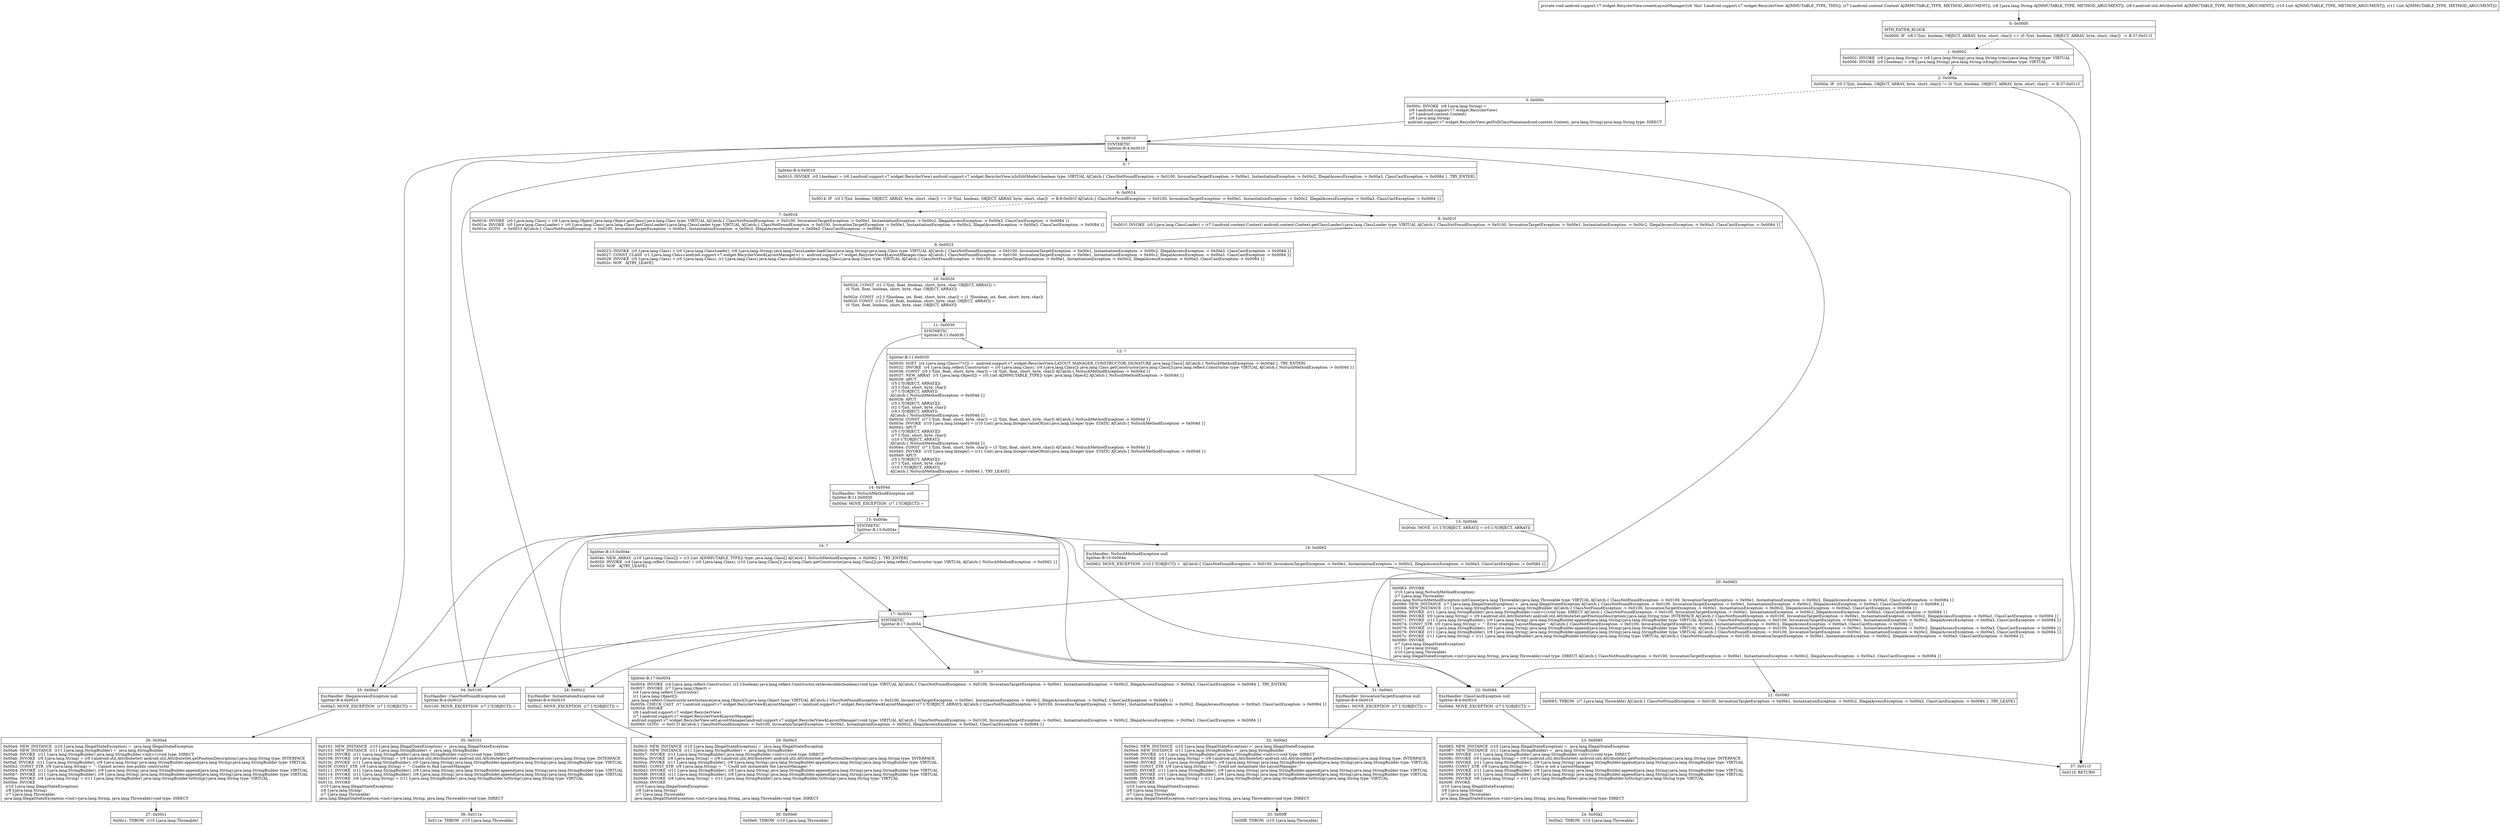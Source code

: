 digraph "CFG forandroid.support.v7.widget.RecyclerView.createLayoutManager(Landroid\/content\/Context;Ljava\/lang\/String;Landroid\/util\/AttributeSet;II)V" {
Node_0 [shape=record,label="{0\:\ 0x0000|MTH_ENTER_BLOCK\l|0x0000: IF  (r8 I:?[int, boolean, OBJECT, ARRAY, byte, short, char]) == (0 ?[int, boolean, OBJECT, ARRAY, byte, short, char])  \-\> B:37:0x011f \l}"];
Node_1 [shape=record,label="{1\:\ 0x0002|0x0002: INVOKE  (r8 I:java.lang.String) = (r8 I:java.lang.String) java.lang.String.trim():java.lang.String type: VIRTUAL \l0x0006: INVOKE  (r0 I:boolean) = (r8 I:java.lang.String) java.lang.String.isEmpty():boolean type: VIRTUAL \l}"];
Node_2 [shape=record,label="{2\:\ 0x000a|0x000a: IF  (r0 I:?[int, boolean, OBJECT, ARRAY, byte, short, char]) != (0 ?[int, boolean, OBJECT, ARRAY, byte, short, char])  \-\> B:37:0x011f \l}"];
Node_3 [shape=record,label="{3\:\ 0x000c|0x000c: INVOKE  (r8 I:java.lang.String) = \l  (r6 I:android.support.v7.widget.RecyclerView)\l  (r7 I:android.content.Context)\l  (r8 I:java.lang.String)\l android.support.v7.widget.RecyclerView.getFullClassName(android.content.Context, java.lang.String):java.lang.String type: DIRECT \l}"];
Node_4 [shape=record,label="{4\:\ 0x0010|SYNTHETIC\lSplitter:B:4:0x0010\l}"];
Node_5 [shape=record,label="{5\:\ ?|Splitter:B:4:0x0010\l|0x0010: INVOKE  (r0 I:boolean) = (r6 I:android.support.v7.widget.RecyclerView) android.support.v7.widget.RecyclerView.isInEditMode():boolean type: VIRTUAL A[Catch:\{ ClassNotFoundException \-\> 0x0100, InvocationTargetException \-\> 0x00e1, InstantiationException \-\> 0x00c2, IllegalAccessException \-\> 0x00a3, ClassCastException \-\> 0x0084 \}, TRY_ENTER]\l}"];
Node_6 [shape=record,label="{6\:\ 0x0014|0x0014: IF  (r0 I:?[int, boolean, OBJECT, ARRAY, byte, short, char]) == (0 ?[int, boolean, OBJECT, ARRAY, byte, short, char])  \-\> B:8:0x001f A[Catch:\{ ClassNotFoundException \-\> 0x0100, InvocationTargetException \-\> 0x00e1, InstantiationException \-\> 0x00c2, IllegalAccessException \-\> 0x00a3, ClassCastException \-\> 0x0084 \}]\l}"];
Node_7 [shape=record,label="{7\:\ 0x0016|0x0016: INVOKE  (r0 I:java.lang.Class) = (r6 I:java.lang.Object) java.lang.Object.getClass():java.lang.Class type: VIRTUAL A[Catch:\{ ClassNotFoundException \-\> 0x0100, InvocationTargetException \-\> 0x00e1, InstantiationException \-\> 0x00c2, IllegalAccessException \-\> 0x00a3, ClassCastException \-\> 0x0084 \}]\l0x001a: INVOKE  (r0 I:java.lang.ClassLoader) = (r0 I:java.lang.Class) java.lang.Class.getClassLoader():java.lang.ClassLoader type: VIRTUAL A[Catch:\{ ClassNotFoundException \-\> 0x0100, InvocationTargetException \-\> 0x00e1, InstantiationException \-\> 0x00c2, IllegalAccessException \-\> 0x00a3, ClassCastException \-\> 0x0084 \}]\l0x001e: GOTO  \-\> 0x0023 A[Catch:\{ ClassNotFoundException \-\> 0x0100, InvocationTargetException \-\> 0x00e1, InstantiationException \-\> 0x00c2, IllegalAccessException \-\> 0x00a3, ClassCastException \-\> 0x0084 \}]\l}"];
Node_8 [shape=record,label="{8\:\ 0x001f|0x001f: INVOKE  (r0 I:java.lang.ClassLoader) = (r7 I:android.content.Context) android.content.Context.getClassLoader():java.lang.ClassLoader type: VIRTUAL A[Catch:\{ ClassNotFoundException \-\> 0x0100, InvocationTargetException \-\> 0x00e1, InstantiationException \-\> 0x00c2, IllegalAccessException \-\> 0x00a3, ClassCastException \-\> 0x0084 \}]\l}"];
Node_9 [shape=record,label="{9\:\ 0x0023|0x0023: INVOKE  (r0 I:java.lang.Class) = (r0 I:java.lang.ClassLoader), (r8 I:java.lang.String) java.lang.ClassLoader.loadClass(java.lang.String):java.lang.Class type: VIRTUAL A[Catch:\{ ClassNotFoundException \-\> 0x0100, InvocationTargetException \-\> 0x00e1, InstantiationException \-\> 0x00c2, IllegalAccessException \-\> 0x00a3, ClassCastException \-\> 0x0084 \}]\l0x0027: CONST_CLASS  (r1 I:java.lang.Class\<android.support.v7.widget.RecyclerView$LayoutManager\>) =  android.support.v7.widget.RecyclerView$LayoutManager.class A[Catch:\{ ClassNotFoundException \-\> 0x0100, InvocationTargetException \-\> 0x00e1, InstantiationException \-\> 0x00c2, IllegalAccessException \-\> 0x00a3, ClassCastException \-\> 0x0084 \}]\l0x0029: INVOKE  (r0 I:java.lang.Class) = (r0 I:java.lang.Class), (r1 I:java.lang.Class) java.lang.Class.asSubclass(java.lang.Class):java.lang.Class type: VIRTUAL A[Catch:\{ ClassNotFoundException \-\> 0x0100, InvocationTargetException \-\> 0x00e1, InstantiationException \-\> 0x00c2, IllegalAccessException \-\> 0x00a3, ClassCastException \-\> 0x0084 \}]\l0x002c: NOP   A[TRY_LEAVE]\l}"];
Node_10 [shape=record,label="{10\:\ 0x002d|0x002d: CONST  (r1 I:?[int, float, boolean, short, byte, char, OBJECT, ARRAY]) = \l  (0 ?[int, float, boolean, short, byte, char, OBJECT, ARRAY])\l \l0x002e: CONST  (r2 I:?[boolean, int, float, short, byte, char]) = (1 ?[boolean, int, float, short, byte, char]) \l0x002f: CONST  (r3 I:?[int, float, boolean, short, byte, char, OBJECT, ARRAY]) = \l  (0 ?[int, float, boolean, short, byte, char, OBJECT, ARRAY])\l \l}"];
Node_11 [shape=record,label="{11\:\ 0x0030|SYNTHETIC\lSplitter:B:11:0x0030\l}"];
Node_12 [shape=record,label="{12\:\ ?|Splitter:B:11:0x0030\l|0x0030: SGET  (r4 I:java.lang.Class\<?\>[]) =  android.support.v7.widget.RecyclerView.LAYOUT_MANAGER_CONSTRUCTOR_SIGNATURE java.lang.Class[] A[Catch:\{ NoSuchMethodException \-\> 0x004d \}, TRY_ENTER]\l0x0032: INVOKE  (r4 I:java.lang.reflect.Constructor) = (r0 I:java.lang.Class), (r4 I:java.lang.Class[]) java.lang.Class.getConstructor(java.lang.Class[]):java.lang.reflect.Constructor type: VIRTUAL A[Catch:\{ NoSuchMethodException \-\> 0x004d \}]\l0x0036: CONST  (r5 I:?[int, float, short, byte, char]) = (4 ?[int, float, short, byte, char]) A[Catch:\{ NoSuchMethodException \-\> 0x004d \}]\l0x0037: NEW_ARRAY  (r5 I:java.lang.Object[]) = (r5 I:int A[IMMUTABLE_TYPE]) type: java.lang.Object[] A[Catch:\{ NoSuchMethodException \-\> 0x004d \}]\l0x0039: APUT  \l  (r5 I:?[OBJECT, ARRAY][])\l  (r3 I:?[int, short, byte, char])\l  (r7 I:?[OBJECT, ARRAY])\l A[Catch:\{ NoSuchMethodException \-\> 0x004d \}]\l0x003b: APUT  \l  (r5 I:?[OBJECT, ARRAY][])\l  (r2 I:?[int, short, byte, char])\l  (r9 I:?[OBJECT, ARRAY])\l A[Catch:\{ NoSuchMethodException \-\> 0x004d \}]\l0x003d: CONST  (r7 I:?[int, float, short, byte, char]) = (2 ?[int, float, short, byte, char]) A[Catch:\{ NoSuchMethodException \-\> 0x004d \}]\l0x003e: INVOKE  (r10 I:java.lang.Integer) = (r10 I:int) java.lang.Integer.valueOf(int):java.lang.Integer type: STATIC A[Catch:\{ NoSuchMethodException \-\> 0x004d \}]\l0x0042: APUT  \l  (r5 I:?[OBJECT, ARRAY][])\l  (r7 I:?[int, short, byte, char])\l  (r10 I:?[OBJECT, ARRAY])\l A[Catch:\{ NoSuchMethodException \-\> 0x004d \}]\l0x0044: CONST  (r7 I:?[int, float, short, byte, char]) = (3 ?[int, float, short, byte, char]) A[Catch:\{ NoSuchMethodException \-\> 0x004d \}]\l0x0045: INVOKE  (r10 I:java.lang.Integer) = (r11 I:int) java.lang.Integer.valueOf(int):java.lang.Integer type: STATIC A[Catch:\{ NoSuchMethodException \-\> 0x004d \}]\l0x0049: APUT  \l  (r5 I:?[OBJECT, ARRAY][])\l  (r7 I:?[int, short, byte, char])\l  (r10 I:?[OBJECT, ARRAY])\l A[Catch:\{ NoSuchMethodException \-\> 0x004d \}, TRY_LEAVE]\l}"];
Node_13 [shape=record,label="{13\:\ 0x004b|0x004b: MOVE  (r1 I:?[OBJECT, ARRAY]) = (r5 I:?[OBJECT, ARRAY]) \l}"];
Node_14 [shape=record,label="{14\:\ 0x004d|ExcHandler: NoSuchMethodException null\lSplitter:B:11:0x0030\l|0x004d: MOVE_EXCEPTION  (r7 I:?[OBJECT]) =  \l}"];
Node_15 [shape=record,label="{15\:\ 0x004e|SYNTHETIC\lSplitter:B:15:0x004e\l}"];
Node_16 [shape=record,label="{16\:\ ?|Splitter:B:15:0x004e\l|0x004e: NEW_ARRAY  (r10 I:java.lang.Class[]) = (r3 I:int A[IMMUTABLE_TYPE]) type: java.lang.Class[] A[Catch:\{ NoSuchMethodException \-\> 0x0062 \}, TRY_ENTER]\l0x0050: INVOKE  (r4 I:java.lang.reflect.Constructor) = (r0 I:java.lang.Class), (r10 I:java.lang.Class[]) java.lang.Class.getConstructor(java.lang.Class[]):java.lang.reflect.Constructor type: VIRTUAL A[Catch:\{ NoSuchMethodException \-\> 0x0062 \}]\l0x0053: NOP   A[TRY_LEAVE]\l}"];
Node_17 [shape=record,label="{17\:\ 0x0054|SYNTHETIC\lSplitter:B:17:0x0054\l}"];
Node_18 [shape=record,label="{18\:\ ?|Splitter:B:17:0x0054\l|0x0054: INVOKE  (r4 I:java.lang.reflect.Constructor), (r2 I:boolean) java.lang.reflect.Constructor.setAccessible(boolean):void type: VIRTUAL A[Catch:\{ ClassNotFoundException \-\> 0x0100, InvocationTargetException \-\> 0x00e1, InstantiationException \-\> 0x00c2, IllegalAccessException \-\> 0x00a3, ClassCastException \-\> 0x0084 \}, TRY_ENTER]\l0x0057: INVOKE  (r7 I:java.lang.Object) = \l  (r4 I:java.lang.reflect.Constructor)\l  (r1 I:java.lang.Object[])\l java.lang.reflect.Constructor.newInstance(java.lang.Object[]):java.lang.Object type: VIRTUAL A[Catch:\{ ClassNotFoundException \-\> 0x0100, InvocationTargetException \-\> 0x00e1, InstantiationException \-\> 0x00c2, IllegalAccessException \-\> 0x00a3, ClassCastException \-\> 0x0084 \}]\l0x005b: CHECK_CAST  (r7 I:android.support.v7.widget.RecyclerView$LayoutManager) = (android.support.v7.widget.RecyclerView$LayoutManager) (r7 I:?[OBJECT, ARRAY]) A[Catch:\{ ClassNotFoundException \-\> 0x0100, InvocationTargetException \-\> 0x00e1, InstantiationException \-\> 0x00c2, IllegalAccessException \-\> 0x00a3, ClassCastException \-\> 0x0084 \}]\l0x005d: INVOKE  \l  (r6 I:android.support.v7.widget.RecyclerView)\l  (r7 I:android.support.v7.widget.RecyclerView$LayoutManager)\l android.support.v7.widget.RecyclerView.setLayoutManager(android.support.v7.widget.RecyclerView$LayoutManager):void type: VIRTUAL A[Catch:\{ ClassNotFoundException \-\> 0x0100, InvocationTargetException \-\> 0x00e1, InstantiationException \-\> 0x00c2, IllegalAccessException \-\> 0x00a3, ClassCastException \-\> 0x0084 \}]\l0x0060: GOTO  \-\> 0x011f A[Catch:\{ ClassNotFoundException \-\> 0x0100, InvocationTargetException \-\> 0x00e1, InstantiationException \-\> 0x00c2, IllegalAccessException \-\> 0x00a3, ClassCastException \-\> 0x0084 \}]\l}"];
Node_19 [shape=record,label="{19\:\ 0x0062|ExcHandler: NoSuchMethodException null\lSplitter:B:15:0x004e\l|0x0062: MOVE_EXCEPTION  (r10 I:?[OBJECT]) =  A[Catch:\{ ClassNotFoundException \-\> 0x0100, InvocationTargetException \-\> 0x00e1, InstantiationException \-\> 0x00c2, IllegalAccessException \-\> 0x00a3, ClassCastException \-\> 0x0084 \}]\l}"];
Node_20 [shape=record,label="{20\:\ 0x0063|0x0063: INVOKE  \l  (r10 I:java.lang.NoSuchMethodException)\l  (r7 I:java.lang.Throwable)\l java.lang.NoSuchMethodException.initCause(java.lang.Throwable):java.lang.Throwable type: VIRTUAL A[Catch:\{ ClassNotFoundException \-\> 0x0100, InvocationTargetException \-\> 0x00e1, InstantiationException \-\> 0x00c2, IllegalAccessException \-\> 0x00a3, ClassCastException \-\> 0x0084 \}]\l0x0066: NEW_INSTANCE  (r7 I:java.lang.IllegalStateException) =  java.lang.IllegalStateException A[Catch:\{ ClassNotFoundException \-\> 0x0100, InvocationTargetException \-\> 0x00e1, InstantiationException \-\> 0x00c2, IllegalAccessException \-\> 0x00a3, ClassCastException \-\> 0x0084 \}]\l0x0068: NEW_INSTANCE  (r11 I:java.lang.StringBuilder) =  java.lang.StringBuilder A[Catch:\{ ClassNotFoundException \-\> 0x0100, InvocationTargetException \-\> 0x00e1, InstantiationException \-\> 0x00c2, IllegalAccessException \-\> 0x00a3, ClassCastException \-\> 0x0084 \}]\l0x006a: INVOKE  (r11 I:java.lang.StringBuilder) java.lang.StringBuilder.\<init\>():void type: DIRECT A[Catch:\{ ClassNotFoundException \-\> 0x0100, InvocationTargetException \-\> 0x00e1, InstantiationException \-\> 0x00c2, IllegalAccessException \-\> 0x00a3, ClassCastException \-\> 0x0084 \}]\l0x006d: INVOKE  (r0 I:java.lang.String) = (r9 I:android.util.AttributeSet) android.util.AttributeSet.getPositionDescription():java.lang.String type: INTERFACE A[Catch:\{ ClassNotFoundException \-\> 0x0100, InvocationTargetException \-\> 0x00e1, InstantiationException \-\> 0x00c2, IllegalAccessException \-\> 0x00a3, ClassCastException \-\> 0x0084 \}]\l0x0071: INVOKE  (r11 I:java.lang.StringBuilder), (r0 I:java.lang.String) java.lang.StringBuilder.append(java.lang.String):java.lang.StringBuilder type: VIRTUAL A[Catch:\{ ClassNotFoundException \-\> 0x0100, InvocationTargetException \-\> 0x00e1, InstantiationException \-\> 0x00c2, IllegalAccessException \-\> 0x00a3, ClassCastException \-\> 0x0084 \}]\l0x0074: CONST_STR  (r0 I:java.lang.String) =  \": Error creating LayoutManager \" A[Catch:\{ ClassNotFoundException \-\> 0x0100, InvocationTargetException \-\> 0x00e1, InstantiationException \-\> 0x00c2, IllegalAccessException \-\> 0x00a3, ClassCastException \-\> 0x0084 \}]\l0x0076: INVOKE  (r11 I:java.lang.StringBuilder), (r0 I:java.lang.String) java.lang.StringBuilder.append(java.lang.String):java.lang.StringBuilder type: VIRTUAL A[Catch:\{ ClassNotFoundException \-\> 0x0100, InvocationTargetException \-\> 0x00e1, InstantiationException \-\> 0x00c2, IllegalAccessException \-\> 0x00a3, ClassCastException \-\> 0x0084 \}]\l0x0079: INVOKE  (r11 I:java.lang.StringBuilder), (r8 I:java.lang.String) java.lang.StringBuilder.append(java.lang.String):java.lang.StringBuilder type: VIRTUAL A[Catch:\{ ClassNotFoundException \-\> 0x0100, InvocationTargetException \-\> 0x00e1, InstantiationException \-\> 0x00c2, IllegalAccessException \-\> 0x00a3, ClassCastException \-\> 0x0084 \}]\l0x007c: INVOKE  (r11 I:java.lang.String) = (r11 I:java.lang.StringBuilder) java.lang.StringBuilder.toString():java.lang.String type: VIRTUAL A[Catch:\{ ClassNotFoundException \-\> 0x0100, InvocationTargetException \-\> 0x00e1, InstantiationException \-\> 0x00c2, IllegalAccessException \-\> 0x00a3, ClassCastException \-\> 0x0084 \}]\l0x0080: INVOKE  \l  (r7 I:java.lang.IllegalStateException)\l  (r11 I:java.lang.String)\l  (r10 I:java.lang.Throwable)\l java.lang.IllegalStateException.\<init\>(java.lang.String, java.lang.Throwable):void type: DIRECT A[Catch:\{ ClassNotFoundException \-\> 0x0100, InvocationTargetException \-\> 0x00e1, InstantiationException \-\> 0x00c2, IllegalAccessException \-\> 0x00a3, ClassCastException \-\> 0x0084 \}]\l}"];
Node_21 [shape=record,label="{21\:\ 0x0083|0x0083: THROW  (r7 I:java.lang.Throwable) A[Catch:\{ ClassNotFoundException \-\> 0x0100, InvocationTargetException \-\> 0x00e1, InstantiationException \-\> 0x00c2, IllegalAccessException \-\> 0x00a3, ClassCastException \-\> 0x0084 \}, TRY_LEAVE]\l}"];
Node_22 [shape=record,label="{22\:\ 0x0084|ExcHandler: ClassCastException null\lSplitter:B:4:0x0010\l|0x0084: MOVE_EXCEPTION  (r7 I:?[OBJECT]) =  \l}"];
Node_23 [shape=record,label="{23\:\ 0x0085|0x0085: NEW_INSTANCE  (r10 I:java.lang.IllegalStateException) =  java.lang.IllegalStateException \l0x0087: NEW_INSTANCE  (r11 I:java.lang.StringBuilder) =  java.lang.StringBuilder \l0x0089: INVOKE  (r11 I:java.lang.StringBuilder) java.lang.StringBuilder.\<init\>():void type: DIRECT \l0x008c: INVOKE  (r9 I:java.lang.String) = (r9 I:android.util.AttributeSet) android.util.AttributeSet.getPositionDescription():java.lang.String type: INTERFACE \l0x0090: INVOKE  (r11 I:java.lang.StringBuilder), (r9 I:java.lang.String) java.lang.StringBuilder.append(java.lang.String):java.lang.StringBuilder type: VIRTUAL \l0x0093: CONST_STR  (r9 I:java.lang.String) =  \": Class is not a LayoutManager \" \l0x0095: INVOKE  (r11 I:java.lang.StringBuilder), (r9 I:java.lang.String) java.lang.StringBuilder.append(java.lang.String):java.lang.StringBuilder type: VIRTUAL \l0x0098: INVOKE  (r11 I:java.lang.StringBuilder), (r8 I:java.lang.String) java.lang.StringBuilder.append(java.lang.String):java.lang.StringBuilder type: VIRTUAL \l0x009b: INVOKE  (r8 I:java.lang.String) = (r11 I:java.lang.StringBuilder) java.lang.StringBuilder.toString():java.lang.String type: VIRTUAL \l0x009f: INVOKE  \l  (r10 I:java.lang.IllegalStateException)\l  (r8 I:java.lang.String)\l  (r7 I:java.lang.Throwable)\l java.lang.IllegalStateException.\<init\>(java.lang.String, java.lang.Throwable):void type: DIRECT \l}"];
Node_24 [shape=record,label="{24\:\ 0x00a2|0x00a2: THROW  (r10 I:java.lang.Throwable) \l}"];
Node_25 [shape=record,label="{25\:\ 0x00a3|ExcHandler: IllegalAccessException null\lSplitter:B:4:0x0010\l|0x00a3: MOVE_EXCEPTION  (r7 I:?[OBJECT]) =  \l}"];
Node_26 [shape=record,label="{26\:\ 0x00a4|0x00a4: NEW_INSTANCE  (r10 I:java.lang.IllegalStateException) =  java.lang.IllegalStateException \l0x00a6: NEW_INSTANCE  (r11 I:java.lang.StringBuilder) =  java.lang.StringBuilder \l0x00a8: INVOKE  (r11 I:java.lang.StringBuilder) java.lang.StringBuilder.\<init\>():void type: DIRECT \l0x00ab: INVOKE  (r9 I:java.lang.String) = (r9 I:android.util.AttributeSet) android.util.AttributeSet.getPositionDescription():java.lang.String type: INTERFACE \l0x00af: INVOKE  (r11 I:java.lang.StringBuilder), (r9 I:java.lang.String) java.lang.StringBuilder.append(java.lang.String):java.lang.StringBuilder type: VIRTUAL \l0x00b2: CONST_STR  (r9 I:java.lang.String) =  \": Cannot access non\-public constructor \" \l0x00b4: INVOKE  (r11 I:java.lang.StringBuilder), (r9 I:java.lang.String) java.lang.StringBuilder.append(java.lang.String):java.lang.StringBuilder type: VIRTUAL \l0x00b7: INVOKE  (r11 I:java.lang.StringBuilder), (r8 I:java.lang.String) java.lang.StringBuilder.append(java.lang.String):java.lang.StringBuilder type: VIRTUAL \l0x00ba: INVOKE  (r8 I:java.lang.String) = (r11 I:java.lang.StringBuilder) java.lang.StringBuilder.toString():java.lang.String type: VIRTUAL \l0x00be: INVOKE  \l  (r10 I:java.lang.IllegalStateException)\l  (r8 I:java.lang.String)\l  (r7 I:java.lang.Throwable)\l java.lang.IllegalStateException.\<init\>(java.lang.String, java.lang.Throwable):void type: DIRECT \l}"];
Node_27 [shape=record,label="{27\:\ 0x00c1|0x00c1: THROW  (r10 I:java.lang.Throwable) \l}"];
Node_28 [shape=record,label="{28\:\ 0x00c2|ExcHandler: InstantiationException null\lSplitter:B:4:0x0010\l|0x00c2: MOVE_EXCEPTION  (r7 I:?[OBJECT]) =  \l}"];
Node_29 [shape=record,label="{29\:\ 0x00c3|0x00c3: NEW_INSTANCE  (r10 I:java.lang.IllegalStateException) =  java.lang.IllegalStateException \l0x00c5: NEW_INSTANCE  (r11 I:java.lang.StringBuilder) =  java.lang.StringBuilder \l0x00c7: INVOKE  (r11 I:java.lang.StringBuilder) java.lang.StringBuilder.\<init\>():void type: DIRECT \l0x00ca: INVOKE  (r9 I:java.lang.String) = (r9 I:android.util.AttributeSet) android.util.AttributeSet.getPositionDescription():java.lang.String type: INTERFACE \l0x00ce: INVOKE  (r11 I:java.lang.StringBuilder), (r9 I:java.lang.String) java.lang.StringBuilder.append(java.lang.String):java.lang.StringBuilder type: VIRTUAL \l0x00d1: CONST_STR  (r9 I:java.lang.String) =  \": Could not instantiate the LayoutManager: \" \l0x00d3: INVOKE  (r11 I:java.lang.StringBuilder), (r9 I:java.lang.String) java.lang.StringBuilder.append(java.lang.String):java.lang.StringBuilder type: VIRTUAL \l0x00d6: INVOKE  (r11 I:java.lang.StringBuilder), (r8 I:java.lang.String) java.lang.StringBuilder.append(java.lang.String):java.lang.StringBuilder type: VIRTUAL \l0x00d9: INVOKE  (r8 I:java.lang.String) = (r11 I:java.lang.StringBuilder) java.lang.StringBuilder.toString():java.lang.String type: VIRTUAL \l0x00dd: INVOKE  \l  (r10 I:java.lang.IllegalStateException)\l  (r8 I:java.lang.String)\l  (r7 I:java.lang.Throwable)\l java.lang.IllegalStateException.\<init\>(java.lang.String, java.lang.Throwable):void type: DIRECT \l}"];
Node_30 [shape=record,label="{30\:\ 0x00e0|0x00e0: THROW  (r10 I:java.lang.Throwable) \l}"];
Node_31 [shape=record,label="{31\:\ 0x00e1|ExcHandler: InvocationTargetException null\lSplitter:B:4:0x0010\l|0x00e1: MOVE_EXCEPTION  (r7 I:?[OBJECT]) =  \l}"];
Node_32 [shape=record,label="{32\:\ 0x00e2|0x00e2: NEW_INSTANCE  (r10 I:java.lang.IllegalStateException) =  java.lang.IllegalStateException \l0x00e4: NEW_INSTANCE  (r11 I:java.lang.StringBuilder) =  java.lang.StringBuilder \l0x00e6: INVOKE  (r11 I:java.lang.StringBuilder) java.lang.StringBuilder.\<init\>():void type: DIRECT \l0x00e9: INVOKE  (r9 I:java.lang.String) = (r9 I:android.util.AttributeSet) android.util.AttributeSet.getPositionDescription():java.lang.String type: INTERFACE \l0x00ed: INVOKE  (r11 I:java.lang.StringBuilder), (r9 I:java.lang.String) java.lang.StringBuilder.append(java.lang.String):java.lang.StringBuilder type: VIRTUAL \l0x00f0: CONST_STR  (r9 I:java.lang.String) =  \": Could not instantiate the LayoutManager: \" \l0x00f2: INVOKE  (r11 I:java.lang.StringBuilder), (r9 I:java.lang.String) java.lang.StringBuilder.append(java.lang.String):java.lang.StringBuilder type: VIRTUAL \l0x00f5: INVOKE  (r11 I:java.lang.StringBuilder), (r8 I:java.lang.String) java.lang.StringBuilder.append(java.lang.String):java.lang.StringBuilder type: VIRTUAL \l0x00f8: INVOKE  (r8 I:java.lang.String) = (r11 I:java.lang.StringBuilder) java.lang.StringBuilder.toString():java.lang.String type: VIRTUAL \l0x00fc: INVOKE  \l  (r10 I:java.lang.IllegalStateException)\l  (r8 I:java.lang.String)\l  (r7 I:java.lang.Throwable)\l java.lang.IllegalStateException.\<init\>(java.lang.String, java.lang.Throwable):void type: DIRECT \l}"];
Node_33 [shape=record,label="{33\:\ 0x00ff|0x00ff: THROW  (r10 I:java.lang.Throwable) \l}"];
Node_34 [shape=record,label="{34\:\ 0x0100|ExcHandler: ClassNotFoundException null\lSplitter:B:4:0x0010\l|0x0100: MOVE_EXCEPTION  (r7 I:?[OBJECT]) =  \l}"];
Node_35 [shape=record,label="{35\:\ 0x0101|0x0101: NEW_INSTANCE  (r10 I:java.lang.IllegalStateException) =  java.lang.IllegalStateException \l0x0103: NEW_INSTANCE  (r11 I:java.lang.StringBuilder) =  java.lang.StringBuilder \l0x0105: INVOKE  (r11 I:java.lang.StringBuilder) java.lang.StringBuilder.\<init\>():void type: DIRECT \l0x0108: INVOKE  (r9 I:java.lang.String) = (r9 I:android.util.AttributeSet) android.util.AttributeSet.getPositionDescription():java.lang.String type: INTERFACE \l0x010c: INVOKE  (r11 I:java.lang.StringBuilder), (r9 I:java.lang.String) java.lang.StringBuilder.append(java.lang.String):java.lang.StringBuilder type: VIRTUAL \l0x010f: CONST_STR  (r9 I:java.lang.String) =  \": Unable to find LayoutManager \" \l0x0111: INVOKE  (r11 I:java.lang.StringBuilder), (r9 I:java.lang.String) java.lang.StringBuilder.append(java.lang.String):java.lang.StringBuilder type: VIRTUAL \l0x0114: INVOKE  (r11 I:java.lang.StringBuilder), (r8 I:java.lang.String) java.lang.StringBuilder.append(java.lang.String):java.lang.StringBuilder type: VIRTUAL \l0x0117: INVOKE  (r8 I:java.lang.String) = (r11 I:java.lang.StringBuilder) java.lang.StringBuilder.toString():java.lang.String type: VIRTUAL \l0x011b: INVOKE  \l  (r10 I:java.lang.IllegalStateException)\l  (r8 I:java.lang.String)\l  (r7 I:java.lang.Throwable)\l java.lang.IllegalStateException.\<init\>(java.lang.String, java.lang.Throwable):void type: DIRECT \l}"];
Node_36 [shape=record,label="{36\:\ 0x011e|0x011e: THROW  (r10 I:java.lang.Throwable) \l}"];
Node_37 [shape=record,label="{37\:\ 0x011f|0x011f: RETURN   \l}"];
MethodNode[shape=record,label="{private void android.support.v7.widget.RecyclerView.createLayoutManager((r6 'this' I:android.support.v7.widget.RecyclerView A[IMMUTABLE_TYPE, THIS]), (r7 I:android.content.Context A[IMMUTABLE_TYPE, METHOD_ARGUMENT]), (r8 I:java.lang.String A[IMMUTABLE_TYPE, METHOD_ARGUMENT]), (r9 I:android.util.AttributeSet A[IMMUTABLE_TYPE, METHOD_ARGUMENT]), (r10 I:int A[IMMUTABLE_TYPE, METHOD_ARGUMENT]), (r11 I:int A[IMMUTABLE_TYPE, METHOD_ARGUMENT])) }"];
MethodNode -> Node_0;
Node_0 -> Node_1[style=dashed];
Node_0 -> Node_37;
Node_1 -> Node_2;
Node_2 -> Node_3[style=dashed];
Node_2 -> Node_37;
Node_3 -> Node_4;
Node_4 -> Node_5;
Node_4 -> Node_34;
Node_4 -> Node_31;
Node_4 -> Node_28;
Node_4 -> Node_25;
Node_4 -> Node_22;
Node_5 -> Node_6;
Node_6 -> Node_7[style=dashed];
Node_6 -> Node_8;
Node_7 -> Node_9;
Node_8 -> Node_9;
Node_9 -> Node_10;
Node_10 -> Node_11;
Node_11 -> Node_12;
Node_11 -> Node_14;
Node_12 -> Node_13;
Node_12 -> Node_14;
Node_13 -> Node_17;
Node_14 -> Node_15;
Node_15 -> Node_16;
Node_15 -> Node_19;
Node_15 -> Node_34;
Node_15 -> Node_31;
Node_15 -> Node_28;
Node_15 -> Node_25;
Node_15 -> Node_22;
Node_16 -> Node_17;
Node_17 -> Node_18;
Node_17 -> Node_34;
Node_17 -> Node_31;
Node_17 -> Node_28;
Node_17 -> Node_25;
Node_17 -> Node_22;
Node_18 -> Node_37;
Node_19 -> Node_20;
Node_20 -> Node_21;
Node_22 -> Node_23;
Node_23 -> Node_24;
Node_25 -> Node_26;
Node_26 -> Node_27;
Node_28 -> Node_29;
Node_29 -> Node_30;
Node_31 -> Node_32;
Node_32 -> Node_33;
Node_34 -> Node_35;
Node_35 -> Node_36;
}

